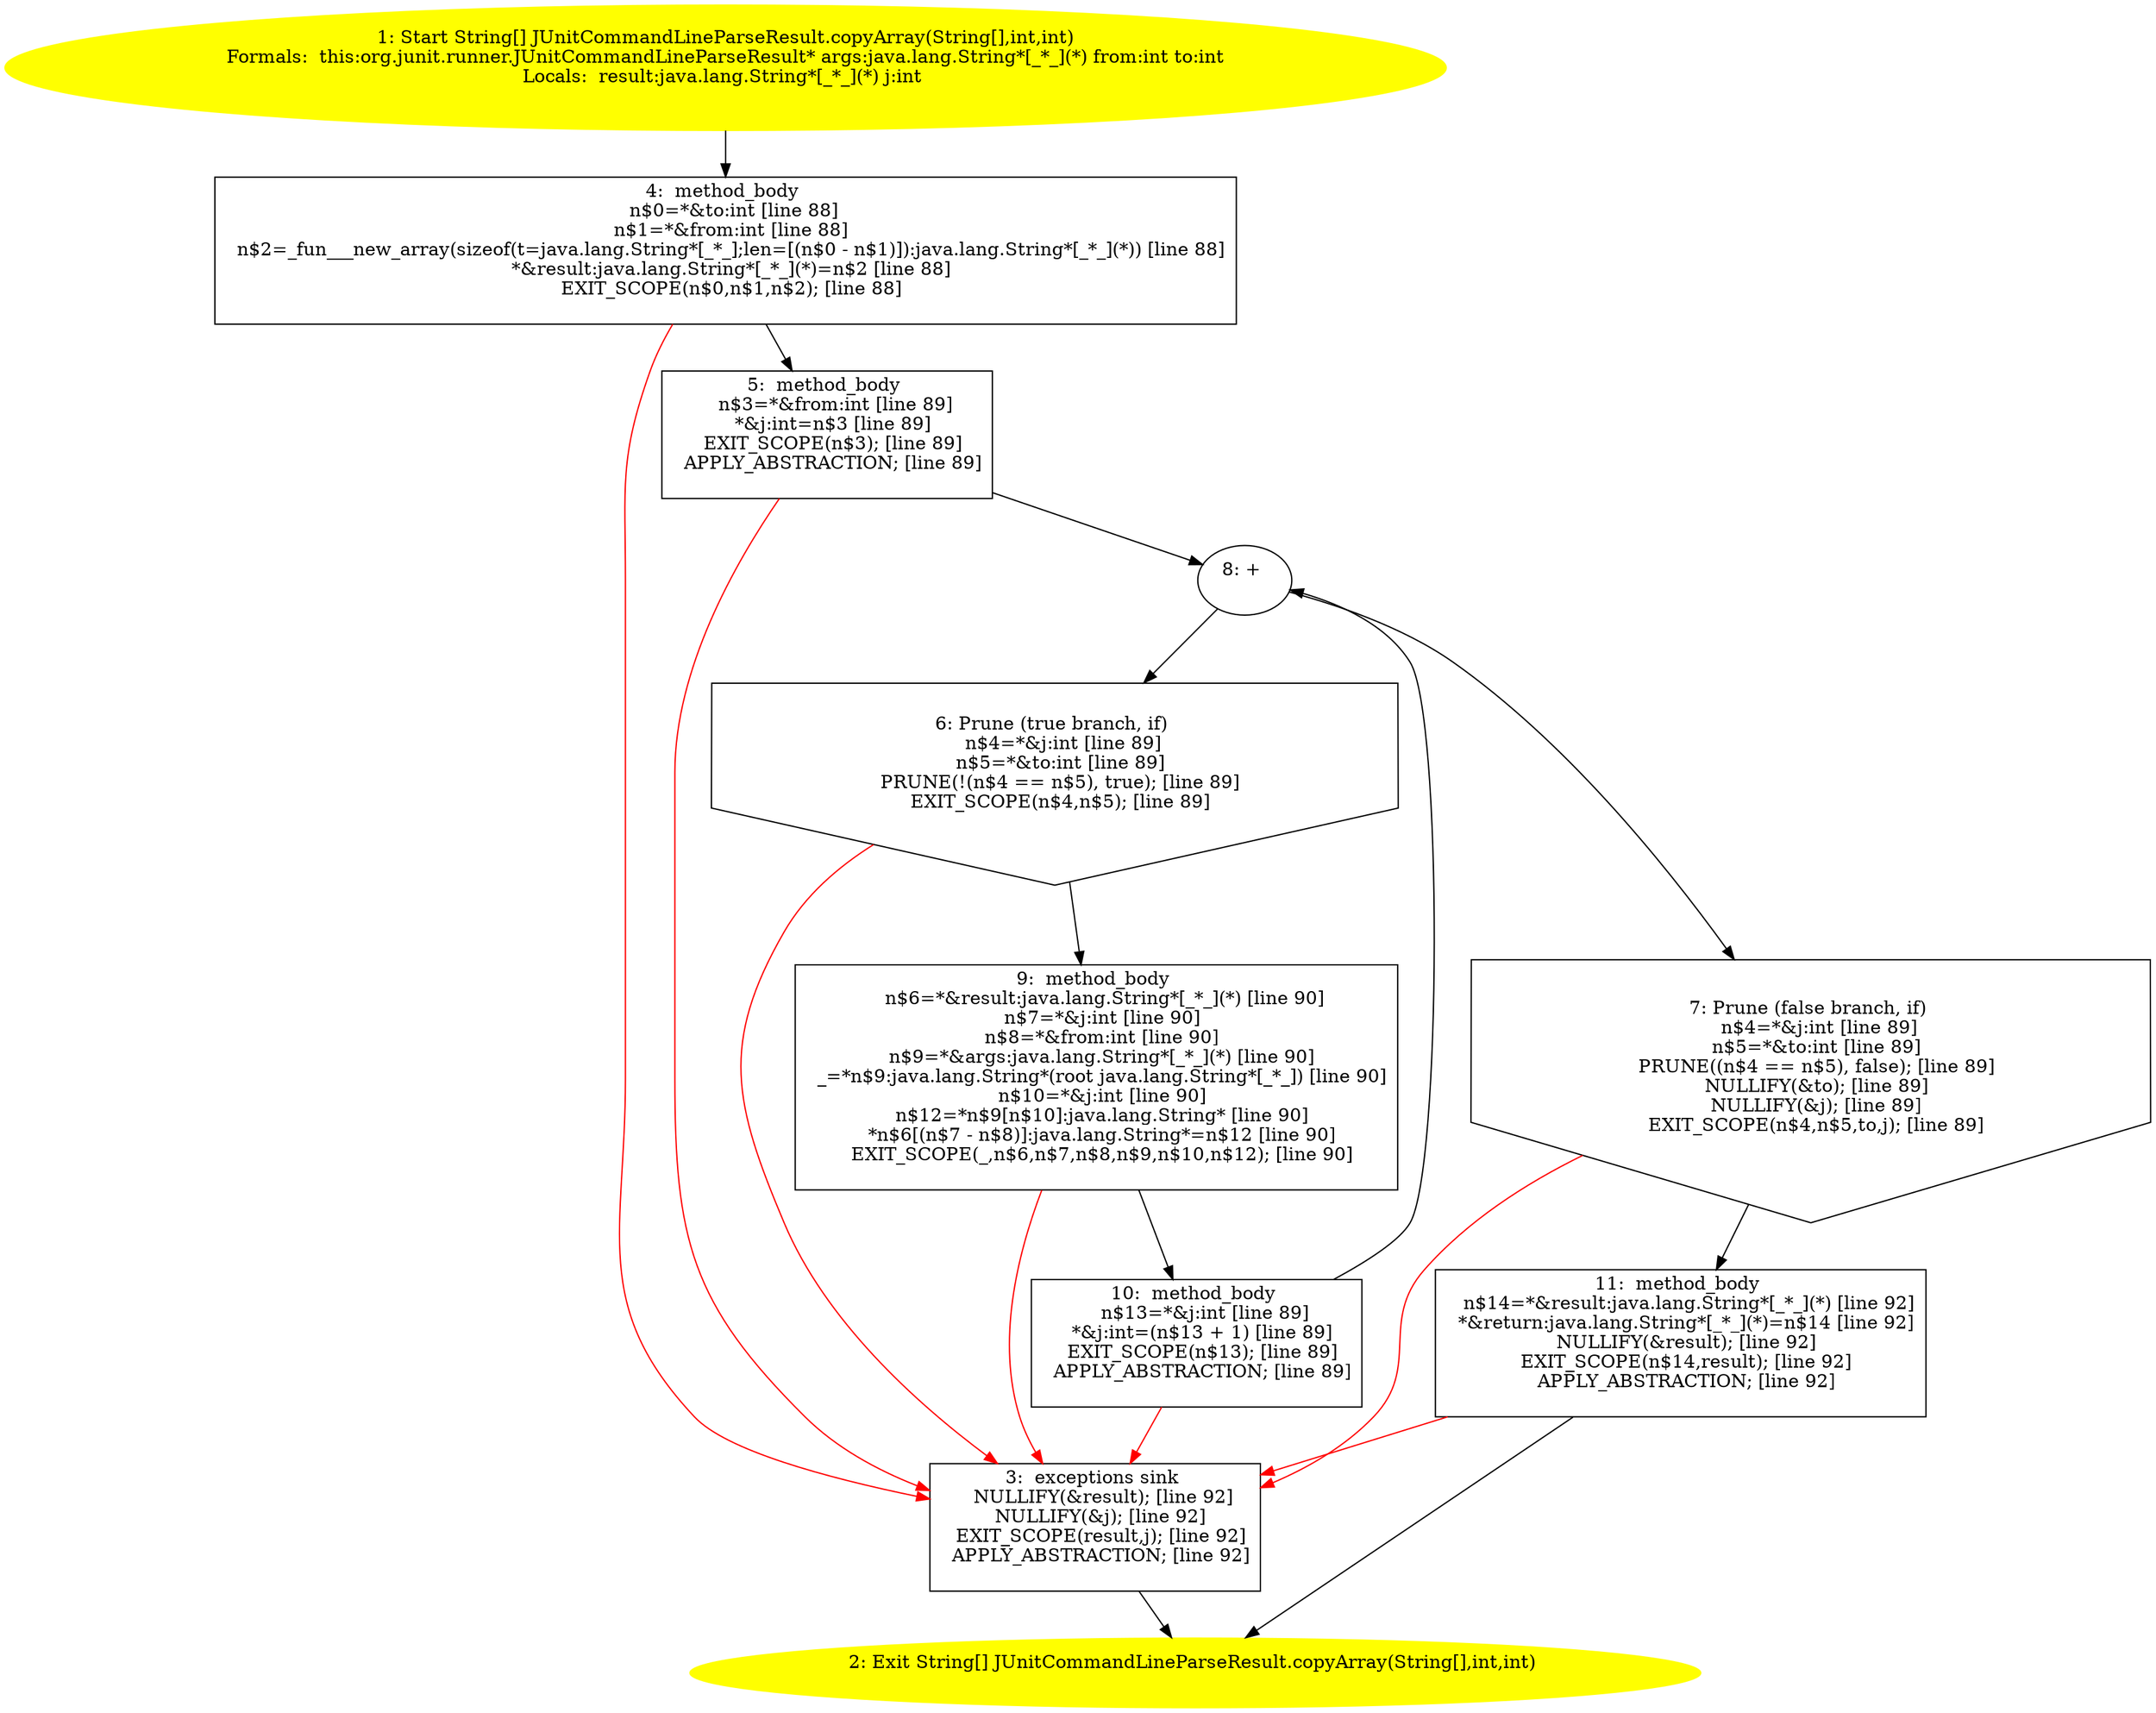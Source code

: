 /* @generated */
digraph cfg {
"org.junit.runner.JUnitCommandLineParseResult.copyArray(java.lang.String[],int,int):java.lang.String[.54e096c055088f675b205eacf6aee3b1_1" [label="1: Start String[] JUnitCommandLineParseResult.copyArray(String[],int,int)\nFormals:  this:org.junit.runner.JUnitCommandLineParseResult* args:java.lang.String*[_*_](*) from:int to:int\nLocals:  result:java.lang.String*[_*_](*) j:int \n  " color=yellow style=filled]
	

	 "org.junit.runner.JUnitCommandLineParseResult.copyArray(java.lang.String[],int,int):java.lang.String[.54e096c055088f675b205eacf6aee3b1_1" -> "org.junit.runner.JUnitCommandLineParseResult.copyArray(java.lang.String[],int,int):java.lang.String[.54e096c055088f675b205eacf6aee3b1_4" ;
"org.junit.runner.JUnitCommandLineParseResult.copyArray(java.lang.String[],int,int):java.lang.String[.54e096c055088f675b205eacf6aee3b1_2" [label="2: Exit String[] JUnitCommandLineParseResult.copyArray(String[],int,int) \n  " color=yellow style=filled]
	

"org.junit.runner.JUnitCommandLineParseResult.copyArray(java.lang.String[],int,int):java.lang.String[.54e096c055088f675b205eacf6aee3b1_3" [label="3:  exceptions sink \n   NULLIFY(&result); [line 92]\n  NULLIFY(&j); [line 92]\n  EXIT_SCOPE(result,j); [line 92]\n  APPLY_ABSTRACTION; [line 92]\n " shape="box"]
	

	 "org.junit.runner.JUnitCommandLineParseResult.copyArray(java.lang.String[],int,int):java.lang.String[.54e096c055088f675b205eacf6aee3b1_3" -> "org.junit.runner.JUnitCommandLineParseResult.copyArray(java.lang.String[],int,int):java.lang.String[.54e096c055088f675b205eacf6aee3b1_2" ;
"org.junit.runner.JUnitCommandLineParseResult.copyArray(java.lang.String[],int,int):java.lang.String[.54e096c055088f675b205eacf6aee3b1_4" [label="4:  method_body \n   n$0=*&to:int [line 88]\n  n$1=*&from:int [line 88]\n  n$2=_fun___new_array(sizeof(t=java.lang.String*[_*_];len=[(n$0 - n$1)]):java.lang.String*[_*_](*)) [line 88]\n  *&result:java.lang.String*[_*_](*)=n$2 [line 88]\n  EXIT_SCOPE(n$0,n$1,n$2); [line 88]\n " shape="box"]
	

	 "org.junit.runner.JUnitCommandLineParseResult.copyArray(java.lang.String[],int,int):java.lang.String[.54e096c055088f675b205eacf6aee3b1_4" -> "org.junit.runner.JUnitCommandLineParseResult.copyArray(java.lang.String[],int,int):java.lang.String[.54e096c055088f675b205eacf6aee3b1_5" ;
	 "org.junit.runner.JUnitCommandLineParseResult.copyArray(java.lang.String[],int,int):java.lang.String[.54e096c055088f675b205eacf6aee3b1_4" -> "org.junit.runner.JUnitCommandLineParseResult.copyArray(java.lang.String[],int,int):java.lang.String[.54e096c055088f675b205eacf6aee3b1_3" [color="red" ];
"org.junit.runner.JUnitCommandLineParseResult.copyArray(java.lang.String[],int,int):java.lang.String[.54e096c055088f675b205eacf6aee3b1_5" [label="5:  method_body \n   n$3=*&from:int [line 89]\n  *&j:int=n$3 [line 89]\n  EXIT_SCOPE(n$3); [line 89]\n  APPLY_ABSTRACTION; [line 89]\n " shape="box"]
	

	 "org.junit.runner.JUnitCommandLineParseResult.copyArray(java.lang.String[],int,int):java.lang.String[.54e096c055088f675b205eacf6aee3b1_5" -> "org.junit.runner.JUnitCommandLineParseResult.copyArray(java.lang.String[],int,int):java.lang.String[.54e096c055088f675b205eacf6aee3b1_8" ;
	 "org.junit.runner.JUnitCommandLineParseResult.copyArray(java.lang.String[],int,int):java.lang.String[.54e096c055088f675b205eacf6aee3b1_5" -> "org.junit.runner.JUnitCommandLineParseResult.copyArray(java.lang.String[],int,int):java.lang.String[.54e096c055088f675b205eacf6aee3b1_3" [color="red" ];
"org.junit.runner.JUnitCommandLineParseResult.copyArray(java.lang.String[],int,int):java.lang.String[.54e096c055088f675b205eacf6aee3b1_6" [label="6: Prune (true branch, if) \n   n$4=*&j:int [line 89]\n  n$5=*&to:int [line 89]\n  PRUNE(!(n$4 == n$5), true); [line 89]\n  EXIT_SCOPE(n$4,n$5); [line 89]\n " shape="invhouse"]
	

	 "org.junit.runner.JUnitCommandLineParseResult.copyArray(java.lang.String[],int,int):java.lang.String[.54e096c055088f675b205eacf6aee3b1_6" -> "org.junit.runner.JUnitCommandLineParseResult.copyArray(java.lang.String[],int,int):java.lang.String[.54e096c055088f675b205eacf6aee3b1_9" ;
	 "org.junit.runner.JUnitCommandLineParseResult.copyArray(java.lang.String[],int,int):java.lang.String[.54e096c055088f675b205eacf6aee3b1_6" -> "org.junit.runner.JUnitCommandLineParseResult.copyArray(java.lang.String[],int,int):java.lang.String[.54e096c055088f675b205eacf6aee3b1_3" [color="red" ];
"org.junit.runner.JUnitCommandLineParseResult.copyArray(java.lang.String[],int,int):java.lang.String[.54e096c055088f675b205eacf6aee3b1_7" [label="7: Prune (false branch, if) \n   n$4=*&j:int [line 89]\n  n$5=*&to:int [line 89]\n  PRUNE((n$4 == n$5), false); [line 89]\n  NULLIFY(&to); [line 89]\n  NULLIFY(&j); [line 89]\n  EXIT_SCOPE(n$4,n$5,to,j); [line 89]\n " shape="invhouse"]
	

	 "org.junit.runner.JUnitCommandLineParseResult.copyArray(java.lang.String[],int,int):java.lang.String[.54e096c055088f675b205eacf6aee3b1_7" -> "org.junit.runner.JUnitCommandLineParseResult.copyArray(java.lang.String[],int,int):java.lang.String[.54e096c055088f675b205eacf6aee3b1_11" ;
	 "org.junit.runner.JUnitCommandLineParseResult.copyArray(java.lang.String[],int,int):java.lang.String[.54e096c055088f675b205eacf6aee3b1_7" -> "org.junit.runner.JUnitCommandLineParseResult.copyArray(java.lang.String[],int,int):java.lang.String[.54e096c055088f675b205eacf6aee3b1_3" [color="red" ];
"org.junit.runner.JUnitCommandLineParseResult.copyArray(java.lang.String[],int,int):java.lang.String[.54e096c055088f675b205eacf6aee3b1_8" [label="8: + \n  " ]
	

	 "org.junit.runner.JUnitCommandLineParseResult.copyArray(java.lang.String[],int,int):java.lang.String[.54e096c055088f675b205eacf6aee3b1_8" -> "org.junit.runner.JUnitCommandLineParseResult.copyArray(java.lang.String[],int,int):java.lang.String[.54e096c055088f675b205eacf6aee3b1_6" ;
	 "org.junit.runner.JUnitCommandLineParseResult.copyArray(java.lang.String[],int,int):java.lang.String[.54e096c055088f675b205eacf6aee3b1_8" -> "org.junit.runner.JUnitCommandLineParseResult.copyArray(java.lang.String[],int,int):java.lang.String[.54e096c055088f675b205eacf6aee3b1_7" ;
"org.junit.runner.JUnitCommandLineParseResult.copyArray(java.lang.String[],int,int):java.lang.String[.54e096c055088f675b205eacf6aee3b1_9" [label="9:  method_body \n   n$6=*&result:java.lang.String*[_*_](*) [line 90]\n  n$7=*&j:int [line 90]\n  n$8=*&from:int [line 90]\n  n$9=*&args:java.lang.String*[_*_](*) [line 90]\n  _=*n$9:java.lang.String*(root java.lang.String*[_*_]) [line 90]\n  n$10=*&j:int [line 90]\n  n$12=*n$9[n$10]:java.lang.String* [line 90]\n  *n$6[(n$7 - n$8)]:java.lang.String*=n$12 [line 90]\n  EXIT_SCOPE(_,n$6,n$7,n$8,n$9,n$10,n$12); [line 90]\n " shape="box"]
	

	 "org.junit.runner.JUnitCommandLineParseResult.copyArray(java.lang.String[],int,int):java.lang.String[.54e096c055088f675b205eacf6aee3b1_9" -> "org.junit.runner.JUnitCommandLineParseResult.copyArray(java.lang.String[],int,int):java.lang.String[.54e096c055088f675b205eacf6aee3b1_10" ;
	 "org.junit.runner.JUnitCommandLineParseResult.copyArray(java.lang.String[],int,int):java.lang.String[.54e096c055088f675b205eacf6aee3b1_9" -> "org.junit.runner.JUnitCommandLineParseResult.copyArray(java.lang.String[],int,int):java.lang.String[.54e096c055088f675b205eacf6aee3b1_3" [color="red" ];
"org.junit.runner.JUnitCommandLineParseResult.copyArray(java.lang.String[],int,int):java.lang.String[.54e096c055088f675b205eacf6aee3b1_10" [label="10:  method_body \n   n$13=*&j:int [line 89]\n  *&j:int=(n$13 + 1) [line 89]\n  EXIT_SCOPE(n$13); [line 89]\n  APPLY_ABSTRACTION; [line 89]\n " shape="box"]
	

	 "org.junit.runner.JUnitCommandLineParseResult.copyArray(java.lang.String[],int,int):java.lang.String[.54e096c055088f675b205eacf6aee3b1_10" -> "org.junit.runner.JUnitCommandLineParseResult.copyArray(java.lang.String[],int,int):java.lang.String[.54e096c055088f675b205eacf6aee3b1_8" ;
	 "org.junit.runner.JUnitCommandLineParseResult.copyArray(java.lang.String[],int,int):java.lang.String[.54e096c055088f675b205eacf6aee3b1_10" -> "org.junit.runner.JUnitCommandLineParseResult.copyArray(java.lang.String[],int,int):java.lang.String[.54e096c055088f675b205eacf6aee3b1_3" [color="red" ];
"org.junit.runner.JUnitCommandLineParseResult.copyArray(java.lang.String[],int,int):java.lang.String[.54e096c055088f675b205eacf6aee3b1_11" [label="11:  method_body \n   n$14=*&result:java.lang.String*[_*_](*) [line 92]\n  *&return:java.lang.String*[_*_](*)=n$14 [line 92]\n  NULLIFY(&result); [line 92]\n  EXIT_SCOPE(n$14,result); [line 92]\n  APPLY_ABSTRACTION; [line 92]\n " shape="box"]
	

	 "org.junit.runner.JUnitCommandLineParseResult.copyArray(java.lang.String[],int,int):java.lang.String[.54e096c055088f675b205eacf6aee3b1_11" -> "org.junit.runner.JUnitCommandLineParseResult.copyArray(java.lang.String[],int,int):java.lang.String[.54e096c055088f675b205eacf6aee3b1_2" ;
	 "org.junit.runner.JUnitCommandLineParseResult.copyArray(java.lang.String[],int,int):java.lang.String[.54e096c055088f675b205eacf6aee3b1_11" -> "org.junit.runner.JUnitCommandLineParseResult.copyArray(java.lang.String[],int,int):java.lang.String[.54e096c055088f675b205eacf6aee3b1_3" [color="red" ];
}
